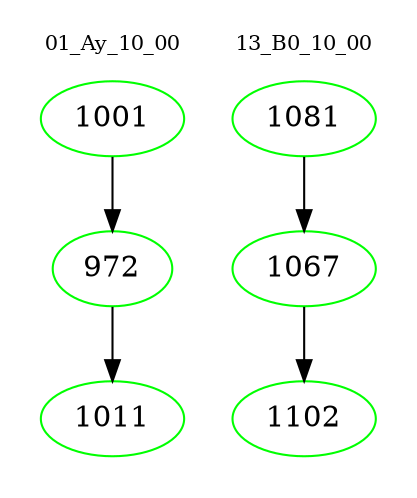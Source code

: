 digraph{
subgraph cluster_0 {
color = white
label = "01_Ay_10_00";
fontsize=10;
T0_1001 [label="1001", color="green"]
T0_1001 -> T0_972 [color="black"]
T0_972 [label="972", color="green"]
T0_972 -> T0_1011 [color="black"]
T0_1011 [label="1011", color="green"]
}
subgraph cluster_1 {
color = white
label = "13_B0_10_00";
fontsize=10;
T1_1081 [label="1081", color="green"]
T1_1081 -> T1_1067 [color="black"]
T1_1067 [label="1067", color="green"]
T1_1067 -> T1_1102 [color="black"]
T1_1102 [label="1102", color="green"]
}
}
